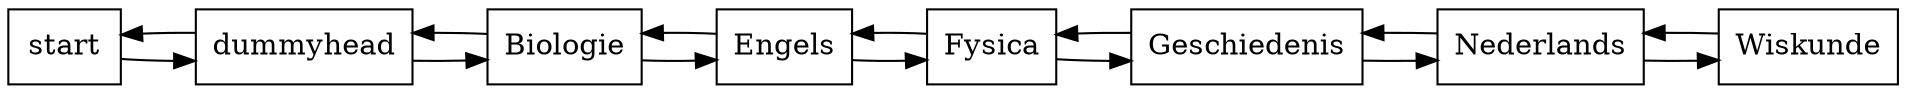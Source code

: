 digraph 234{node [shape=record];
rankdir=LR;
start[label= start];
dummyhead[];
start -> dummyhead;
dummyhead -> start;
dummyhead -> BIO;
BIO -> dummyhead;
BIO[label="Biologie"];
ENG[label="Engels"];
BIO -> ENG;
ENG -> BIO;
FYS[label="Fysica"];
ENG -> FYS;
FYS -> ENG;
GES[label="Geschiedenis"];
FYS -> GES;
GES -> FYS;
NED[label="Nederlands"];
GES -> NED;
NED -> GES;
WIS[label="Wiskunde"];
NED -> WIS;
WIS -> NED;
}